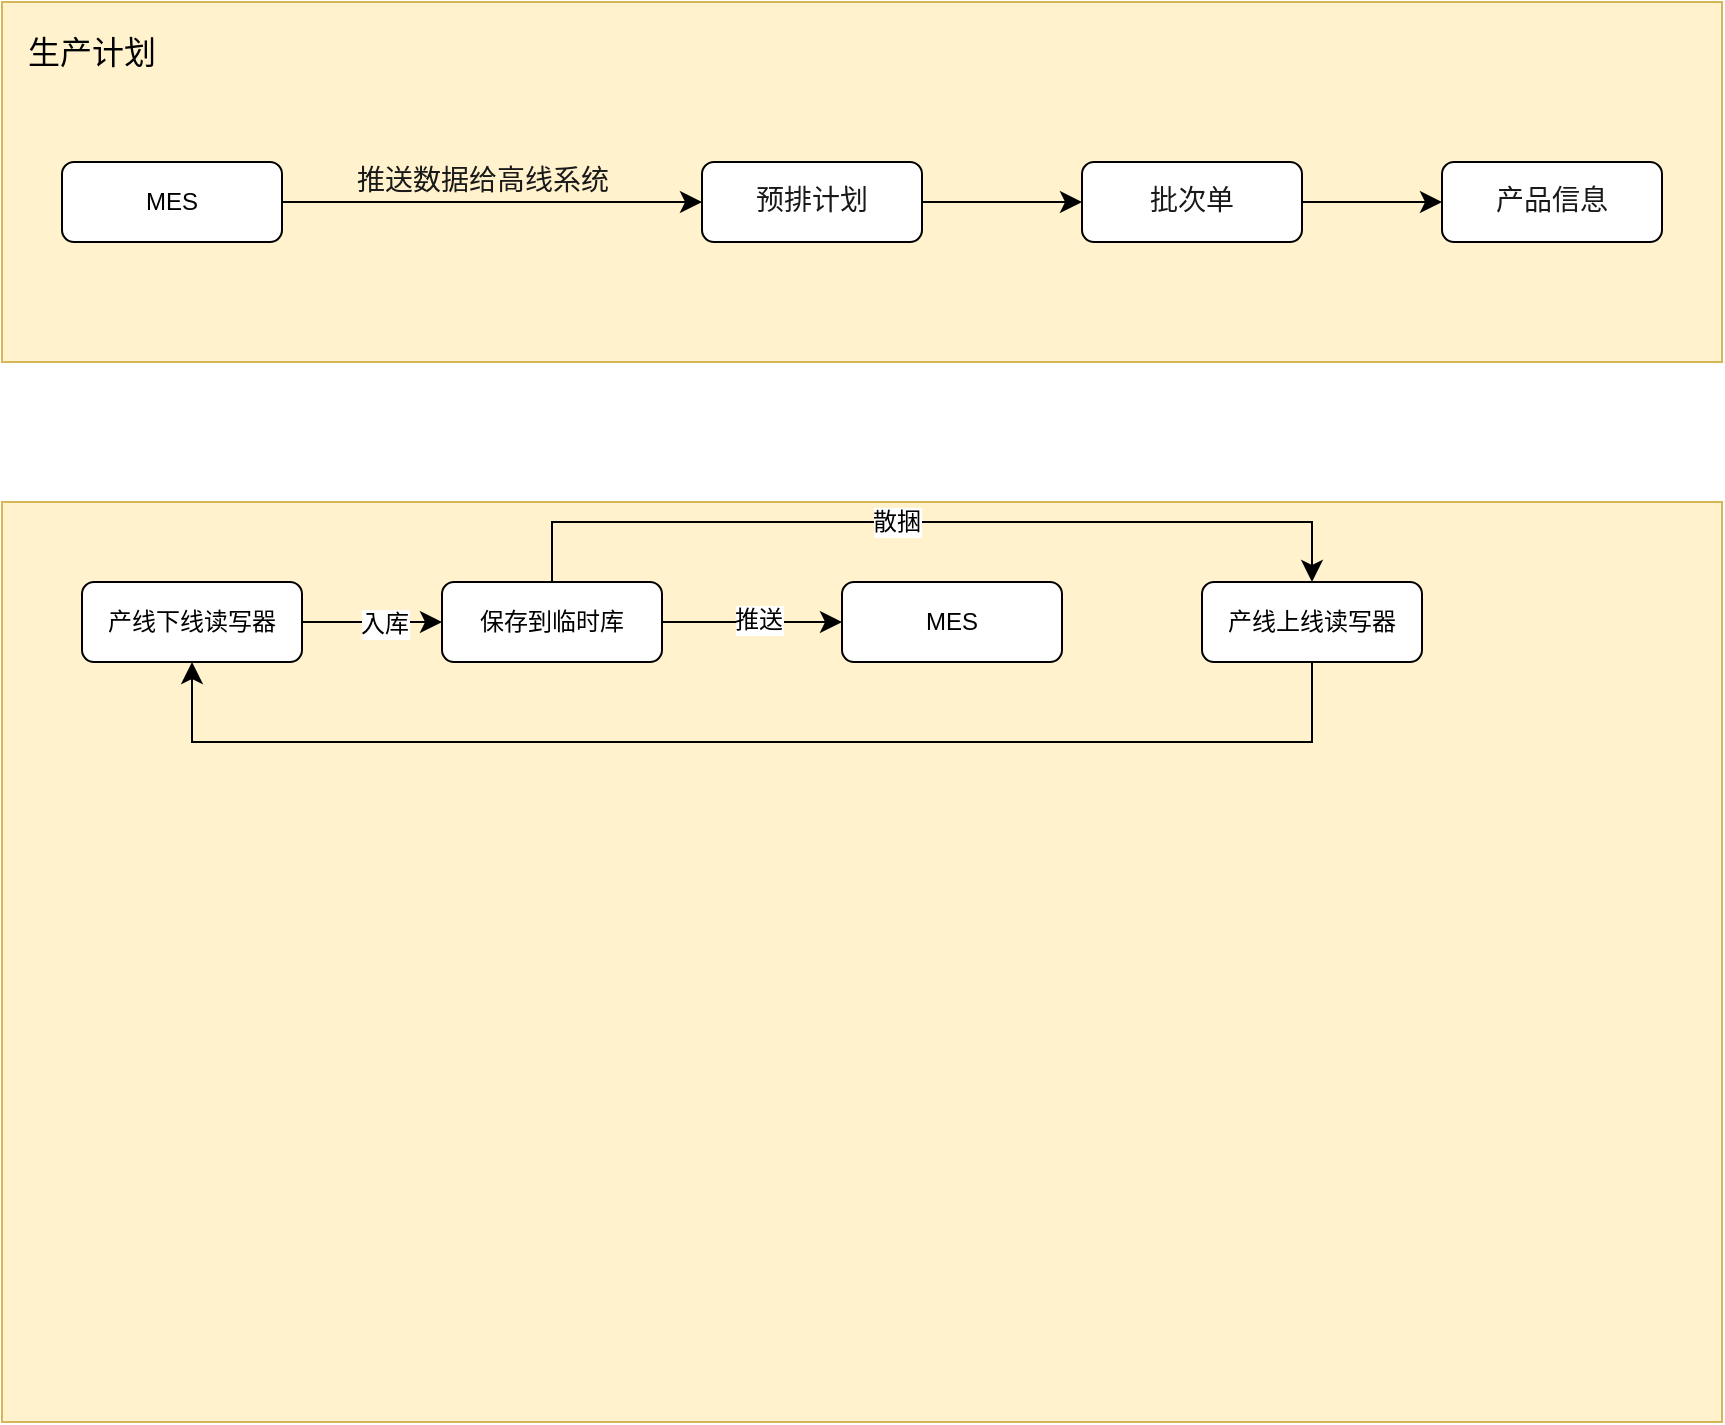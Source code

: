 <mxfile version="24.8.4">
  <diagram id="C5RBs43oDa-KdzZeNtuy" name="Page-1">
    <mxGraphModel dx="1434" dy="883" grid="1" gridSize="10" guides="1" tooltips="1" connect="1" arrows="1" fold="1" page="1" pageScale="1" pageWidth="827" pageHeight="1169" math="0" shadow="0">
      <root>
        <mxCell id="WIyWlLk6GJQsqaUBKTNV-0" />
        <mxCell id="WIyWlLk6GJQsqaUBKTNV-1" parent="WIyWlLk6GJQsqaUBKTNV-0" />
        <mxCell id="HtzidGlu3LuhMGh3_q5L-2" value="" style="rounded=0;whiteSpace=wrap;html=1;fillColor=#fff2cc;strokeColor=#d6b656;" vertex="1" parent="WIyWlLk6GJQsqaUBKTNV-1">
          <mxGeometry x="90" y="70" width="860" height="180" as="geometry" />
        </mxCell>
        <mxCell id="HtzidGlu3LuhMGh3_q5L-3" value="生产计划" style="text;html=1;align=center;verticalAlign=middle;whiteSpace=wrap;rounded=0;fontSize=16;" vertex="1" parent="WIyWlLk6GJQsqaUBKTNV-1">
          <mxGeometry x="100" y="80" width="70" height="30" as="geometry" />
        </mxCell>
        <mxCell id="HtzidGlu3LuhMGh3_q5L-8" value="" style="edgeStyle=none;curved=1;rounded=0;orthogonalLoop=1;jettySize=auto;html=1;fontSize=12;startSize=8;endSize=8;" edge="1" parent="WIyWlLk6GJQsqaUBKTNV-1" source="HtzidGlu3LuhMGh3_q5L-4" target="HtzidGlu3LuhMGh3_q5L-7">
          <mxGeometry relative="1" as="geometry" />
        </mxCell>
        <mxCell id="HtzidGlu3LuhMGh3_q5L-13" value="&lt;div style=&quot;line-height: 1.3; font-family: &amp;quot;Source Han Sans CN&amp;quot;; text-align: left; vertical-align: middle; color: rgb(25, 25, 26); font-size: 14px;&quot;&gt;&lt;p&gt;推送数据给高线系统&lt;/p&gt;&lt;/div&gt;" style="edgeLabel;html=1;align=center;verticalAlign=middle;resizable=0;points=[];fontSize=12;labelBackgroundColor=none;" vertex="1" connectable="0" parent="HtzidGlu3LuhMGh3_q5L-8">
          <mxGeometry x="-0.05" y="-1" relative="1" as="geometry">
            <mxPoint y="-11" as="offset" />
          </mxGeometry>
        </mxCell>
        <mxCell id="HtzidGlu3LuhMGh3_q5L-4" value="MES" style="rounded=1;whiteSpace=wrap;html=1;" vertex="1" parent="WIyWlLk6GJQsqaUBKTNV-1">
          <mxGeometry x="120" y="150" width="110" height="40" as="geometry" />
        </mxCell>
        <mxCell id="HtzidGlu3LuhMGh3_q5L-10" value="" style="edgeStyle=none;curved=1;rounded=0;orthogonalLoop=1;jettySize=auto;html=1;fontSize=12;startSize=8;endSize=8;" edge="1" parent="WIyWlLk6GJQsqaUBKTNV-1" source="HtzidGlu3LuhMGh3_q5L-7" target="HtzidGlu3LuhMGh3_q5L-9">
          <mxGeometry relative="1" as="geometry" />
        </mxCell>
        <mxCell id="HtzidGlu3LuhMGh3_q5L-7" value="&lt;div style=&quot;line-height: 1.3; font-family: &amp;quot;Source Han Sans CN&amp;quot;; vertical-align: middle; color: rgb(25, 25, 26); font-size: 14px;&quot;&gt;&lt;p&gt;预排计划&lt;/p&gt;&lt;/div&gt;" style="rounded=1;whiteSpace=wrap;html=1;" vertex="1" parent="WIyWlLk6GJQsqaUBKTNV-1">
          <mxGeometry x="440" y="150" width="110" height="40" as="geometry" />
        </mxCell>
        <mxCell id="HtzidGlu3LuhMGh3_q5L-12" value="" style="edgeStyle=none;curved=1;rounded=0;orthogonalLoop=1;jettySize=auto;html=1;fontSize=12;startSize=8;endSize=8;" edge="1" parent="WIyWlLk6GJQsqaUBKTNV-1" source="HtzidGlu3LuhMGh3_q5L-9" target="HtzidGlu3LuhMGh3_q5L-11">
          <mxGeometry relative="1" as="geometry" />
        </mxCell>
        <mxCell id="HtzidGlu3LuhMGh3_q5L-9" value="&lt;div style=&quot;line-height: 1.3; font-family: &amp;quot;Source Han Sans CN&amp;quot;; vertical-align: middle; color: rgb(25, 25, 26); font-size: 14px;&quot;&gt;&lt;div style=&quot;line-height: 1.3; vertical-align: middle;&quot;&gt;&lt;p&gt;批次单&lt;/p&gt;&lt;/div&gt;&lt;/div&gt;" style="rounded=1;whiteSpace=wrap;html=1;" vertex="1" parent="WIyWlLk6GJQsqaUBKTNV-1">
          <mxGeometry x="630" y="150" width="110" height="40" as="geometry" />
        </mxCell>
        <mxCell id="HtzidGlu3LuhMGh3_q5L-11" value="&lt;div style=&quot;line-height: 1.3; font-family: &amp;quot;Source Han Sans CN&amp;quot;; vertical-align: middle; color: rgb(25, 25, 26); font-size: 14px;&quot;&gt;&lt;div style=&quot;line-height: 1.3; vertical-align: middle;&quot;&gt;&lt;div style=&quot;line-height: 1.3; vertical-align: middle;&quot;&gt;&lt;p&gt;产品信息&lt;/p&gt;&lt;/div&gt;&lt;/div&gt;&lt;/div&gt;" style="rounded=1;whiteSpace=wrap;html=1;" vertex="1" parent="WIyWlLk6GJQsqaUBKTNV-1">
          <mxGeometry x="810" y="150" width="110" height="40" as="geometry" />
        </mxCell>
        <mxCell id="HtzidGlu3LuhMGh3_q5L-16" value="" style="rounded=0;whiteSpace=wrap;html=1;fillColor=#fff2cc;strokeColor=#d6b656;" vertex="1" parent="WIyWlLk6GJQsqaUBKTNV-1">
          <mxGeometry x="90" y="320" width="860" height="460" as="geometry" />
        </mxCell>
        <mxCell id="HtzidGlu3LuhMGh3_q5L-20" style="edgeStyle=none;curved=1;rounded=0;orthogonalLoop=1;jettySize=auto;html=1;exitX=1;exitY=0.5;exitDx=0;exitDy=0;fontSize=12;startSize=8;endSize=8;" edge="1" parent="WIyWlLk6GJQsqaUBKTNV-1" source="HtzidGlu3LuhMGh3_q5L-17" target="HtzidGlu3LuhMGh3_q5L-18">
          <mxGeometry relative="1" as="geometry" />
        </mxCell>
        <mxCell id="HtzidGlu3LuhMGh3_q5L-22" value="入库" style="edgeLabel;html=1;align=center;verticalAlign=middle;resizable=0;points=[];fontSize=12;" vertex="1" connectable="0" parent="HtzidGlu3LuhMGh3_q5L-20">
          <mxGeometry x="0.171" y="-1" relative="1" as="geometry">
            <mxPoint as="offset" />
          </mxGeometry>
        </mxCell>
        <mxCell id="HtzidGlu3LuhMGh3_q5L-17" value="产线下线读写器" style="rounded=1;whiteSpace=wrap;html=1;" vertex="1" parent="WIyWlLk6GJQsqaUBKTNV-1">
          <mxGeometry x="130" y="360" width="110" height="40" as="geometry" />
        </mxCell>
        <mxCell id="HtzidGlu3LuhMGh3_q5L-21" style="edgeStyle=none;curved=1;rounded=0;orthogonalLoop=1;jettySize=auto;html=1;exitX=1;exitY=0.5;exitDx=0;exitDy=0;fontSize=12;startSize=8;endSize=8;" edge="1" parent="WIyWlLk6GJQsqaUBKTNV-1" source="HtzidGlu3LuhMGh3_q5L-18" target="HtzidGlu3LuhMGh3_q5L-19">
          <mxGeometry relative="1" as="geometry" />
        </mxCell>
        <mxCell id="HtzidGlu3LuhMGh3_q5L-23" value="推送" style="edgeLabel;html=1;align=center;verticalAlign=middle;resizable=0;points=[];fontSize=12;" vertex="1" connectable="0" parent="HtzidGlu3LuhMGh3_q5L-21">
          <mxGeometry x="0.067" y="1" relative="1" as="geometry">
            <mxPoint as="offset" />
          </mxGeometry>
        </mxCell>
        <mxCell id="HtzidGlu3LuhMGh3_q5L-30" style="edgeStyle=none;curved=0;rounded=0;orthogonalLoop=1;jettySize=auto;html=1;exitX=0.5;exitY=0;exitDx=0;exitDy=0;entryX=0.5;entryY=0;entryDx=0;entryDy=0;fontSize=12;startSize=8;endSize=8;" edge="1" parent="WIyWlLk6GJQsqaUBKTNV-1" source="HtzidGlu3LuhMGh3_q5L-18" target="HtzidGlu3LuhMGh3_q5L-26">
          <mxGeometry relative="1" as="geometry">
            <Array as="points">
              <mxPoint x="365" y="330" />
              <mxPoint x="745" y="330" />
            </Array>
          </mxGeometry>
        </mxCell>
        <mxCell id="HtzidGlu3LuhMGh3_q5L-31" value="散捆" style="edgeLabel;html=1;align=center;verticalAlign=middle;resizable=0;points=[];fontSize=12;" vertex="1" connectable="0" parent="HtzidGlu3LuhMGh3_q5L-30">
          <mxGeometry x="-0.082" relative="1" as="geometry">
            <mxPoint as="offset" />
          </mxGeometry>
        </mxCell>
        <mxCell id="HtzidGlu3LuhMGh3_q5L-18" value="保存到临时库" style="rounded=1;whiteSpace=wrap;html=1;" vertex="1" parent="WIyWlLk6GJQsqaUBKTNV-1">
          <mxGeometry x="310" y="360" width="110" height="40" as="geometry" />
        </mxCell>
        <mxCell id="HtzidGlu3LuhMGh3_q5L-19" value="MES" style="rounded=1;whiteSpace=wrap;html=1;" vertex="1" parent="WIyWlLk6GJQsqaUBKTNV-1">
          <mxGeometry x="510" y="360" width="110" height="40" as="geometry" />
        </mxCell>
        <mxCell id="HtzidGlu3LuhMGh3_q5L-29" style="edgeStyle=none;curved=0;rounded=0;orthogonalLoop=1;jettySize=auto;html=1;exitX=0.5;exitY=1;exitDx=0;exitDy=0;entryX=0.5;entryY=1;entryDx=0;entryDy=0;fontSize=12;startSize=8;endSize=8;" edge="1" parent="WIyWlLk6GJQsqaUBKTNV-1" source="HtzidGlu3LuhMGh3_q5L-26" target="HtzidGlu3LuhMGh3_q5L-17">
          <mxGeometry relative="1" as="geometry">
            <Array as="points">
              <mxPoint x="745" y="440" />
              <mxPoint x="185" y="440" />
            </Array>
          </mxGeometry>
        </mxCell>
        <mxCell id="HtzidGlu3LuhMGh3_q5L-26" value="产线上线读写器" style="rounded=1;whiteSpace=wrap;html=1;" vertex="1" parent="WIyWlLk6GJQsqaUBKTNV-1">
          <mxGeometry x="690" y="360" width="110" height="40" as="geometry" />
        </mxCell>
      </root>
    </mxGraphModel>
  </diagram>
</mxfile>
